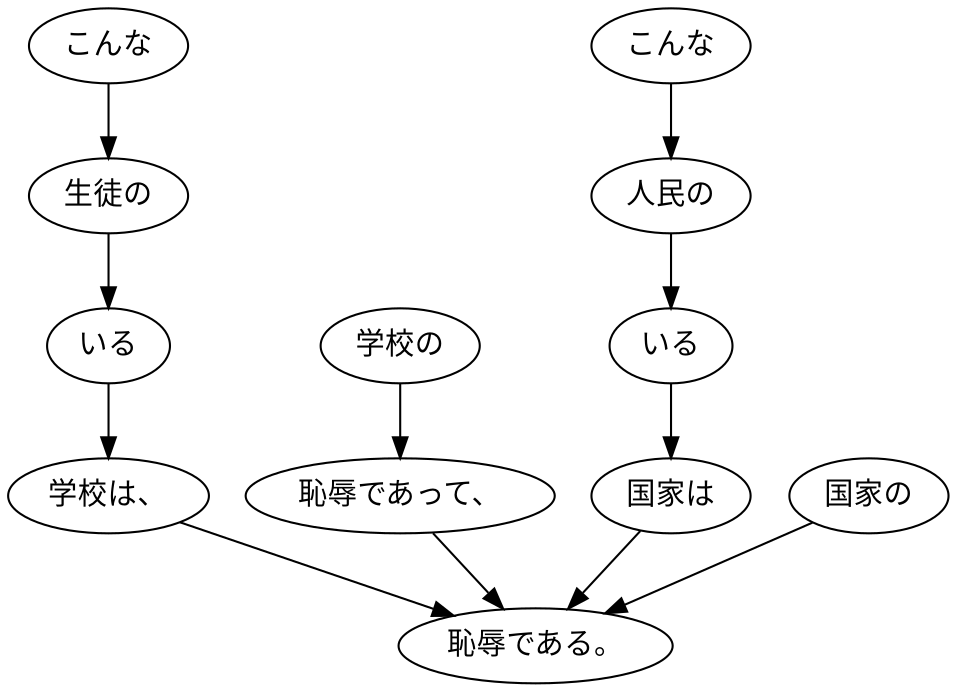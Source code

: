 digraph graph6670 {
	node0 [label="こんな"];
	node1 [label="生徒の"];
	node2 [label="いる"];
	node3 [label="学校は、"];
	node4 [label="学校の"];
	node5 [label="恥辱であって、"];
	node6 [label="こんな"];
	node7 [label="人民の"];
	node8 [label="いる"];
	node9 [label="国家は"];
	node10 [label="国家の"];
	node11 [label="恥辱である。"];
	node0 -> node1;
	node1 -> node2;
	node2 -> node3;
	node3 -> node11;
	node4 -> node5;
	node5 -> node11;
	node6 -> node7;
	node7 -> node8;
	node8 -> node9;
	node9 -> node11;
	node10 -> node11;
}
